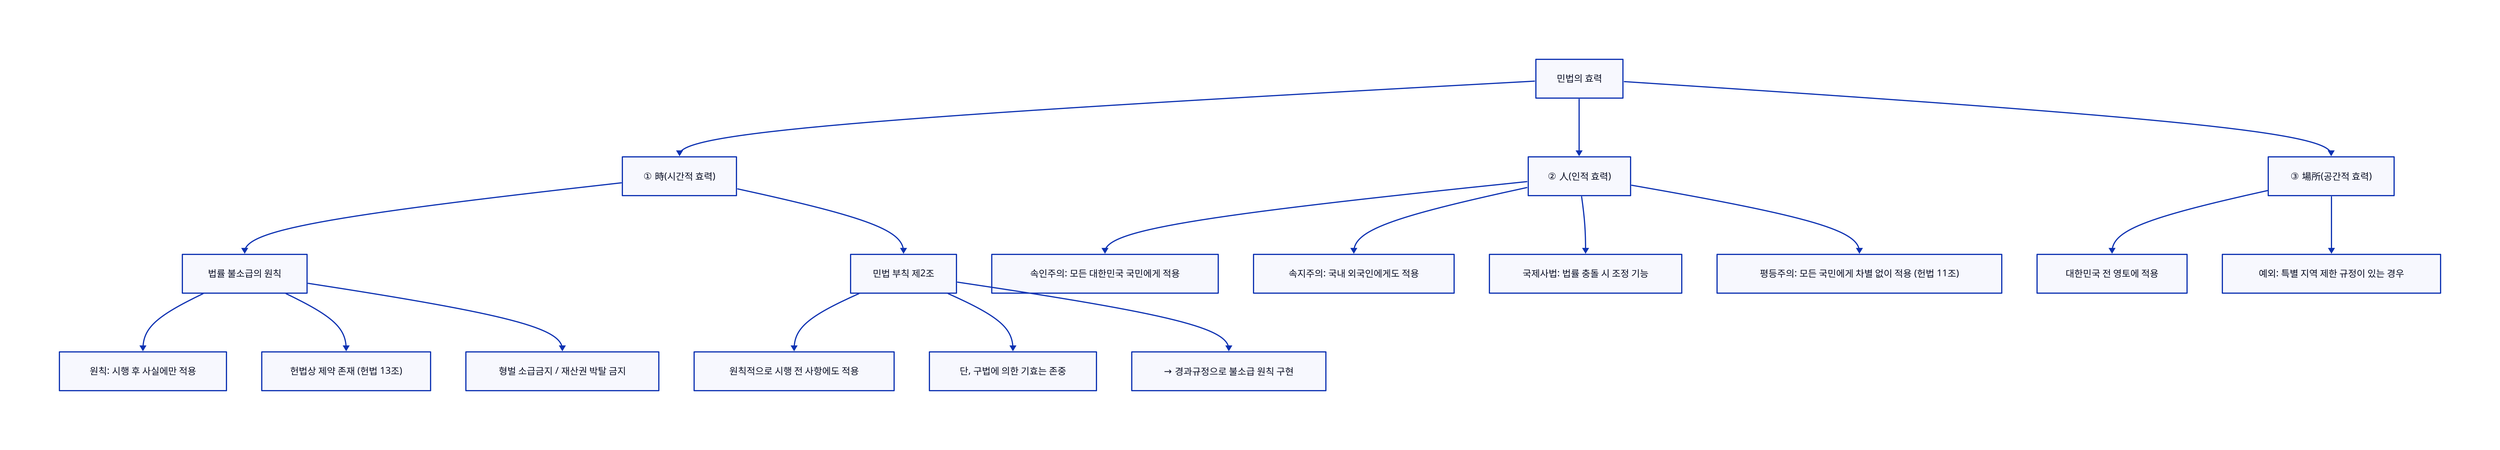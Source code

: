 # [20.1] 민법의 효력 범위: 時·人·場所.d2

direction: down

"민법의 효력" -> "① 時(시간적 효력)"
"민법의 효력" -> "② 人(인적 효력)"
"민법의 효력" -> "③ 場所(공간적 효력)"

"① 時(시간적 효력)" -> "법률 불소급의 원칙"
"법률 불소급의 원칙" -> "원칙: 시행 후 사실에만 적용"
"법률 불소급의 원칙" -> "헌법상 제약 존재 (헌법 13조)"
"법률 불소급의 원칙" -> "형벌 소급금지 / 재산권 박탈 금지"

"① 時(시간적 효력)" -> "민법 부칙 제2조"
"민법 부칙 제2조" -> "원칙적으로 시행 전 사항에도 적용"
"민법 부칙 제2조" -> "단, 구법에 의한 기효는 존중"
"민법 부칙 제2조" -> "→ 경과규정으로 불소급 원칙 구현"

"② 人(인적 효력)" -> "속인주의: 모든 대한민국 국민에게 적용"
"② 人(인적 효력)" -> "속지주의: 국내 외국인에게도 적용"
"② 人(인적 효력)" -> "국제사법: 법률 충돌 시 조정 기능"
"② 人(인적 효력)" -> "평등주의: 모든 국민에게 차별 없이 적용 (헌법 11조)"

"③ 場所(공간적 효력)" -> "대한민국 전 영토에 적용"
"③ 場所(공간적 효력)" -> "예외: 특별 지역 제한 규정이 있는 경우"
